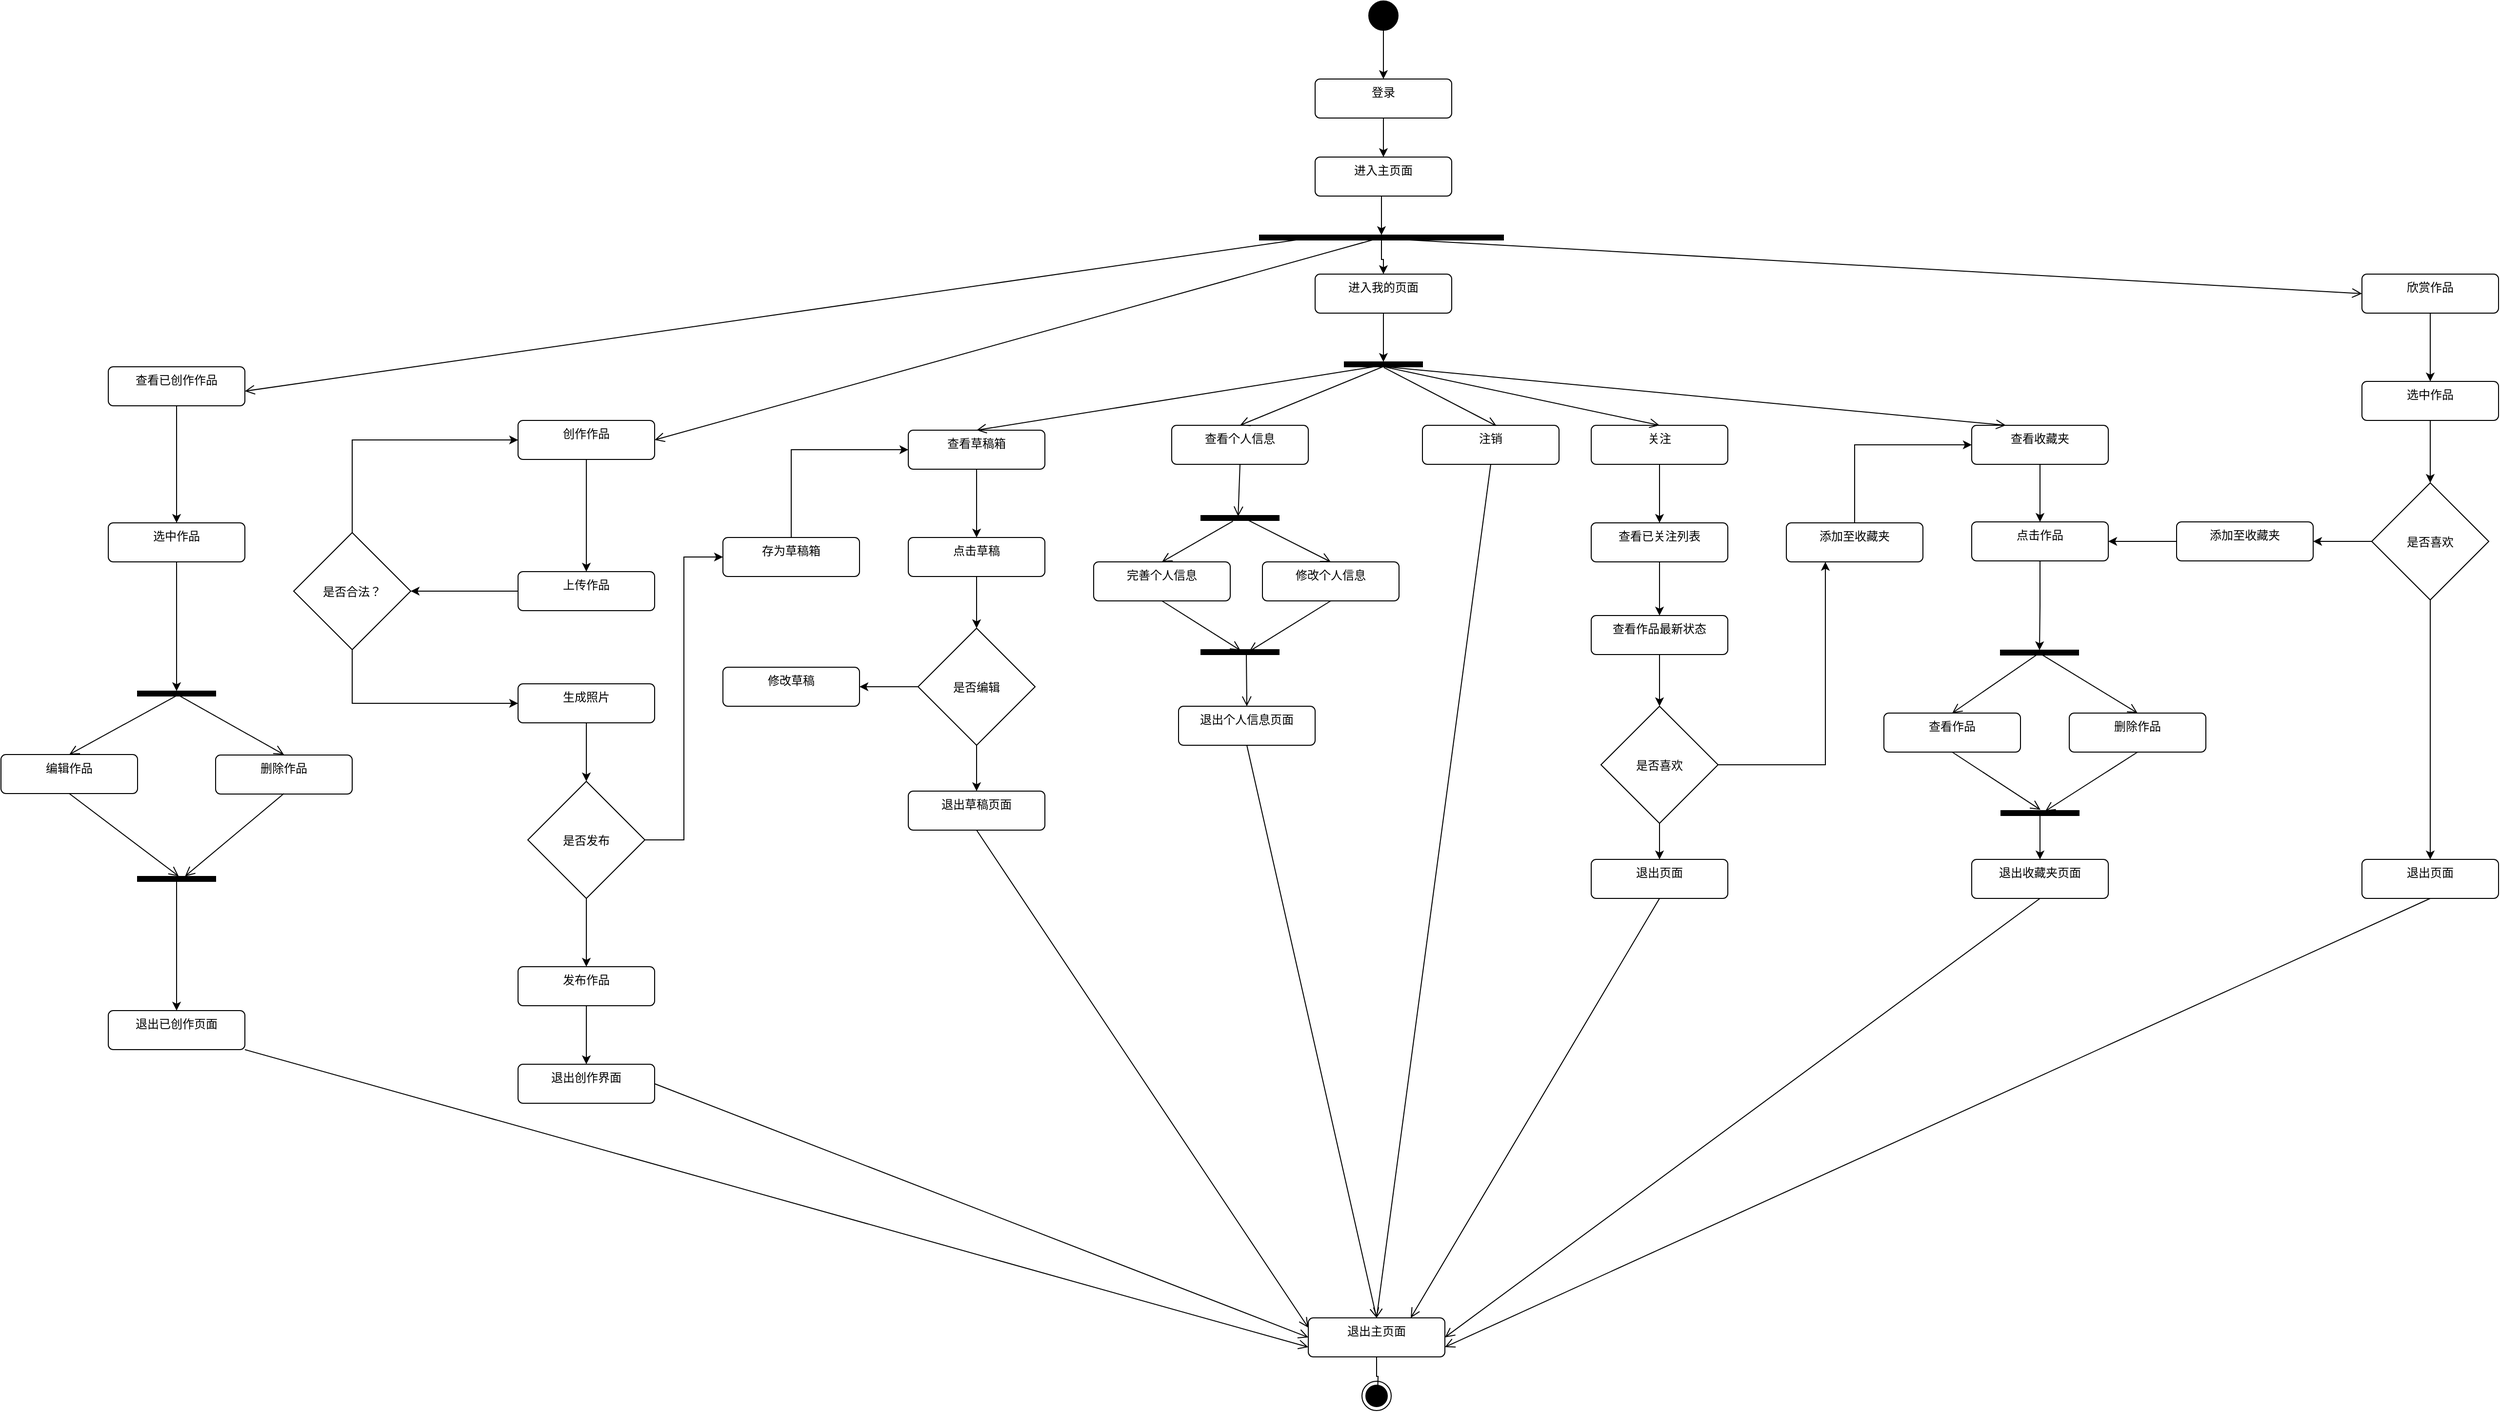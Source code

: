 <mxfile version="21.1.4" type="github">
  <diagram name="第 1 页" id="JWBiJj1DIu_vaAsPzKwp">
    <mxGraphModel dx="4234" dy="1098" grid="1" gridSize="10" guides="1" tooltips="1" connect="1" arrows="1" fold="1" page="1" pageScale="1" pageWidth="1654" pageHeight="1169" math="0" shadow="0">
      <root>
        <mxCell id="0" />
        <mxCell id="1" parent="0" />
        <mxCell id="I7dAF6ZlbTrikf9QyhVA-6" value="" style="edgeStyle=orthogonalEdgeStyle;rounded=0;orthogonalLoop=1;jettySize=auto;html=1;" edge="1" parent="1" source="I7dAF6ZlbTrikf9QyhVA-1" target="I7dAF6ZlbTrikf9QyhVA-5">
          <mxGeometry relative="1" as="geometry" />
        </mxCell>
        <mxCell id="I7dAF6ZlbTrikf9QyhVA-1" value="" style="ellipse;fillColor=strokeColor;html=1;" vertex="1" parent="1">
          <mxGeometry x="812" y="30" width="30" height="30" as="geometry" />
        </mxCell>
        <mxCell id="I7dAF6ZlbTrikf9QyhVA-4" value="" style="edgeStyle=orthogonalEdgeStyle;rounded=0;orthogonalLoop=1;jettySize=auto;html=1;" edge="1" parent="1" source="I7dAF6ZlbTrikf9QyhVA-2">
          <mxGeometry relative="1" as="geometry">
            <mxPoint x="821" y="1460" as="targetPoint" />
          </mxGeometry>
        </mxCell>
        <mxCell id="I7dAF6ZlbTrikf9QyhVA-2" value="退出主页面" style="html=1;align=center;verticalAlign=top;rounded=1;absoluteArcSize=1;arcSize=10;dashed=0;whiteSpace=wrap;" vertex="1" parent="1">
          <mxGeometry x="750" y="1380" width="140" height="40" as="geometry" />
        </mxCell>
        <mxCell id="I7dAF6ZlbTrikf9QyhVA-3" value="" style="ellipse;html=1;shape=endState;fillColor=strokeColor;" vertex="1" parent="1">
          <mxGeometry x="805" y="1445" width="30" height="30" as="geometry" />
        </mxCell>
        <mxCell id="I7dAF6ZlbTrikf9QyhVA-8" value="" style="edgeStyle=orthogonalEdgeStyle;rounded=0;orthogonalLoop=1;jettySize=auto;html=1;" edge="1" parent="1" source="I7dAF6ZlbTrikf9QyhVA-5" target="I7dAF6ZlbTrikf9QyhVA-7">
          <mxGeometry relative="1" as="geometry" />
        </mxCell>
        <mxCell id="I7dAF6ZlbTrikf9QyhVA-5" value="登录" style="html=1;align=center;verticalAlign=top;rounded=1;absoluteArcSize=1;arcSize=10;dashed=0;whiteSpace=wrap;" vertex="1" parent="1">
          <mxGeometry x="757" y="110" width="140" height="40" as="geometry" />
        </mxCell>
        <mxCell id="I7dAF6ZlbTrikf9QyhVA-10" value="" style="edgeStyle=orthogonalEdgeStyle;rounded=0;orthogonalLoop=1;jettySize=auto;html=1;" edge="1" parent="1" source="I7dAF6ZlbTrikf9QyhVA-7" target="I7dAF6ZlbTrikf9QyhVA-9">
          <mxGeometry relative="1" as="geometry">
            <Array as="points">
              <mxPoint x="825" y="240" />
              <mxPoint x="825" y="240" />
            </Array>
          </mxGeometry>
        </mxCell>
        <mxCell id="I7dAF6ZlbTrikf9QyhVA-7" value="进入主页面" style="html=1;align=center;verticalAlign=top;rounded=1;absoluteArcSize=1;arcSize=10;dashed=0;whiteSpace=wrap;" vertex="1" parent="1">
          <mxGeometry x="757" y="190" width="140" height="40" as="geometry" />
        </mxCell>
        <mxCell id="I7dAF6ZlbTrikf9QyhVA-26" value="" style="edgeStyle=orthogonalEdgeStyle;rounded=0;orthogonalLoop=1;jettySize=auto;html=1;" edge="1" parent="1" source="I7dAF6ZlbTrikf9QyhVA-9" target="I7dAF6ZlbTrikf9QyhVA-12">
          <mxGeometry relative="1" as="geometry" />
        </mxCell>
        <mxCell id="I7dAF6ZlbTrikf9QyhVA-9" value="" style="html=1;points=[];perimeter=orthogonalPerimeter;fillColor=strokeColor;direction=south;" vertex="1" parent="1">
          <mxGeometry x="700" y="270" width="250" height="5" as="geometry" />
        </mxCell>
        <mxCell id="I7dAF6ZlbTrikf9QyhVA-109" value="" style="edgeStyle=orthogonalEdgeStyle;rounded=0;orthogonalLoop=1;jettySize=auto;html=1;" edge="1" parent="1" source="I7dAF6ZlbTrikf9QyhVA-11" target="I7dAF6ZlbTrikf9QyhVA-108">
          <mxGeometry relative="1" as="geometry" />
        </mxCell>
        <mxCell id="I7dAF6ZlbTrikf9QyhVA-11" value="创作作品" style="html=1;align=center;verticalAlign=top;rounded=1;absoluteArcSize=1;arcSize=10;dashed=0;whiteSpace=wrap;" vertex="1" parent="1">
          <mxGeometry x="-60" y="460" width="140" height="40" as="geometry" />
        </mxCell>
        <mxCell id="I7dAF6ZlbTrikf9QyhVA-27" value="" style="edgeStyle=orthogonalEdgeStyle;rounded=0;orthogonalLoop=1;jettySize=auto;html=1;" edge="1" parent="1" source="I7dAF6ZlbTrikf9QyhVA-12" target="I7dAF6ZlbTrikf9QyhVA-25">
          <mxGeometry relative="1" as="geometry">
            <Array as="points">
              <mxPoint x="827" y="380" />
              <mxPoint x="827" y="380" />
            </Array>
          </mxGeometry>
        </mxCell>
        <mxCell id="I7dAF6ZlbTrikf9QyhVA-12" value="进入我的页面" style="html=1;align=center;verticalAlign=top;rounded=1;absoluteArcSize=1;arcSize=10;dashed=0;whiteSpace=wrap;" vertex="1" parent="1">
          <mxGeometry x="757" y="310" width="140" height="40" as="geometry" />
        </mxCell>
        <mxCell id="I7dAF6ZlbTrikf9QyhVA-99" value="" style="edgeStyle=orthogonalEdgeStyle;rounded=0;orthogonalLoop=1;jettySize=auto;html=1;" edge="1" parent="1" source="I7dAF6ZlbTrikf9QyhVA-13" target="I7dAF6ZlbTrikf9QyhVA-23">
          <mxGeometry relative="1" as="geometry" />
        </mxCell>
        <mxCell id="I7dAF6ZlbTrikf9QyhVA-13" value="欣赏作品" style="html=1;align=center;verticalAlign=top;rounded=1;absoluteArcSize=1;arcSize=10;dashed=0;whiteSpace=wrap;" vertex="1" parent="1">
          <mxGeometry x="1830" y="310" width="140" height="40" as="geometry" />
        </mxCell>
        <mxCell id="I7dAF6ZlbTrikf9QyhVA-81" value="" style="edgeStyle=orthogonalEdgeStyle;rounded=0;orthogonalLoop=1;jettySize=auto;html=1;" edge="1" parent="1" source="I7dAF6ZlbTrikf9QyhVA-14" target="I7dAF6ZlbTrikf9QyhVA-17">
          <mxGeometry relative="1" as="geometry" />
        </mxCell>
        <mxCell id="I7dAF6ZlbTrikf9QyhVA-14" value="查看已创作作品" style="html=1;align=center;verticalAlign=top;rounded=1;absoluteArcSize=1;arcSize=10;dashed=0;whiteSpace=wrap;" vertex="1" parent="1">
          <mxGeometry x="-480" y="405" width="140" height="40" as="geometry" />
        </mxCell>
        <mxCell id="I7dAF6ZlbTrikf9QyhVA-82" value="" style="edgeStyle=orthogonalEdgeStyle;rounded=0;orthogonalLoop=1;jettySize=auto;html=1;" edge="1" parent="1" source="I7dAF6ZlbTrikf9QyhVA-17" target="I7dAF6ZlbTrikf9QyhVA-18">
          <mxGeometry relative="1" as="geometry" />
        </mxCell>
        <mxCell id="I7dAF6ZlbTrikf9QyhVA-17" value="选中作品" style="html=1;align=center;verticalAlign=top;rounded=1;absoluteArcSize=1;arcSize=10;dashed=0;whiteSpace=wrap;" vertex="1" parent="1">
          <mxGeometry x="-480" y="565" width="140" height="40" as="geometry" />
        </mxCell>
        <mxCell id="I7dAF6ZlbTrikf9QyhVA-18" value="" style="html=1;points=[];perimeter=orthogonalPerimeter;fillColor=strokeColor;direction=south;" vertex="1" parent="1">
          <mxGeometry x="-450" y="737.5" width="80" height="5" as="geometry" />
        </mxCell>
        <mxCell id="I7dAF6ZlbTrikf9QyhVA-19" value="编辑作品" style="html=1;align=center;verticalAlign=top;rounded=1;absoluteArcSize=1;arcSize=10;dashed=0;whiteSpace=wrap;" vertex="1" parent="1">
          <mxGeometry x="-590" y="802.5" width="140" height="40" as="geometry" />
        </mxCell>
        <mxCell id="I7dAF6ZlbTrikf9QyhVA-20" value="删除作品" style="html=1;align=center;verticalAlign=top;rounded=1;absoluteArcSize=1;arcSize=10;dashed=0;whiteSpace=wrap;" vertex="1" parent="1">
          <mxGeometry x="-370" y="803" width="140" height="40" as="geometry" />
        </mxCell>
        <mxCell id="I7dAF6ZlbTrikf9QyhVA-87" value="" style="edgeStyle=orthogonalEdgeStyle;rounded=0;orthogonalLoop=1;jettySize=auto;html=1;" edge="1" parent="1" source="I7dAF6ZlbTrikf9QyhVA-21" target="I7dAF6ZlbTrikf9QyhVA-22">
          <mxGeometry relative="1" as="geometry" />
        </mxCell>
        <mxCell id="I7dAF6ZlbTrikf9QyhVA-21" value="" style="html=1;points=[];perimeter=orthogonalPerimeter;fillColor=strokeColor;direction=south;" vertex="1" parent="1">
          <mxGeometry x="-450" y="927.5" width="80" height="5" as="geometry" />
        </mxCell>
        <mxCell id="I7dAF6ZlbTrikf9QyhVA-22" value="退出已创作页面" style="html=1;align=center;verticalAlign=top;rounded=1;absoluteArcSize=1;arcSize=10;dashed=0;whiteSpace=wrap;" vertex="1" parent="1">
          <mxGeometry x="-480" y="1065" width="140" height="40" as="geometry" />
        </mxCell>
        <mxCell id="I7dAF6ZlbTrikf9QyhVA-100" value="" style="edgeStyle=orthogonalEdgeStyle;rounded=0;orthogonalLoop=1;jettySize=auto;html=1;" edge="1" parent="1" source="I7dAF6ZlbTrikf9QyhVA-23" target="I7dAF6ZlbTrikf9QyhVA-79">
          <mxGeometry relative="1" as="geometry" />
        </mxCell>
        <mxCell id="I7dAF6ZlbTrikf9QyhVA-23" value="选中作品" style="html=1;align=center;verticalAlign=top;rounded=1;absoluteArcSize=1;arcSize=10;dashed=0;whiteSpace=wrap;" vertex="1" parent="1">
          <mxGeometry x="1830" y="420" width="140" height="40" as="geometry" />
        </mxCell>
        <mxCell id="I7dAF6ZlbTrikf9QyhVA-24" value="退出页面" style="html=1;align=center;verticalAlign=top;rounded=1;absoluteArcSize=1;arcSize=10;dashed=0;whiteSpace=wrap;" vertex="1" parent="1">
          <mxGeometry x="1830" y="910" width="140" height="40" as="geometry" />
        </mxCell>
        <mxCell id="I7dAF6ZlbTrikf9QyhVA-25" value="" style="html=1;points=[];perimeter=orthogonalPerimeter;fillColor=strokeColor;direction=south;" vertex="1" parent="1">
          <mxGeometry x="787" y="400" width="80" height="5" as="geometry" />
        </mxCell>
        <mxCell id="I7dAF6ZlbTrikf9QyhVA-40" value="" style="edgeStyle=orthogonalEdgeStyle;rounded=0;orthogonalLoop=1;jettySize=auto;html=1;" edge="1" parent="1" source="I7dAF6ZlbTrikf9QyhVA-28" target="I7dAF6ZlbTrikf9QyhVA-33">
          <mxGeometry relative="1" as="geometry" />
        </mxCell>
        <mxCell id="I7dAF6ZlbTrikf9QyhVA-28" value="查看草稿箱" style="html=1;align=center;verticalAlign=top;rounded=1;absoluteArcSize=1;arcSize=10;dashed=0;whiteSpace=wrap;" vertex="1" parent="1">
          <mxGeometry x="340" y="470" width="140" height="40" as="geometry" />
        </mxCell>
        <mxCell id="I7dAF6ZlbTrikf9QyhVA-29" value="查看个人信息" style="html=1;align=center;verticalAlign=top;rounded=1;absoluteArcSize=1;arcSize=10;dashed=0;whiteSpace=wrap;" vertex="1" parent="1">
          <mxGeometry x="610" y="465" width="140" height="40" as="geometry" />
        </mxCell>
        <mxCell id="I7dAF6ZlbTrikf9QyhVA-30" value="注销" style="html=1;align=center;verticalAlign=top;rounded=1;absoluteArcSize=1;arcSize=10;dashed=0;whiteSpace=wrap;" vertex="1" parent="1">
          <mxGeometry x="867" y="465" width="140" height="40" as="geometry" />
        </mxCell>
        <mxCell id="I7dAF6ZlbTrikf9QyhVA-60" value="" style="edgeStyle=orthogonalEdgeStyle;rounded=0;orthogonalLoop=1;jettySize=auto;html=1;" edge="1" parent="1" source="I7dAF6ZlbTrikf9QyhVA-31" target="I7dAF6ZlbTrikf9QyhVA-55">
          <mxGeometry relative="1" as="geometry" />
        </mxCell>
        <mxCell id="I7dAF6ZlbTrikf9QyhVA-31" value="关注" style="html=1;align=center;verticalAlign=top;rounded=1;absoluteArcSize=1;arcSize=10;dashed=0;whiteSpace=wrap;" vertex="1" parent="1">
          <mxGeometry x="1040" y="465" width="140" height="40" as="geometry" />
        </mxCell>
        <mxCell id="I7dAF6ZlbTrikf9QyhVA-78" value="" style="edgeStyle=orthogonalEdgeStyle;rounded=0;orthogonalLoop=1;jettySize=auto;html=1;" edge="1" parent="1" source="I7dAF6ZlbTrikf9QyhVA-32" target="I7dAF6ZlbTrikf9QyhVA-66">
          <mxGeometry relative="1" as="geometry" />
        </mxCell>
        <mxCell id="I7dAF6ZlbTrikf9QyhVA-32" value="查看收藏夹" style="html=1;align=center;verticalAlign=top;rounded=1;absoluteArcSize=1;arcSize=10;dashed=0;whiteSpace=wrap;" vertex="1" parent="1">
          <mxGeometry x="1430" y="465" width="140" height="40" as="geometry" />
        </mxCell>
        <mxCell id="I7dAF6ZlbTrikf9QyhVA-39" value="" style="edgeStyle=orthogonalEdgeStyle;rounded=0;orthogonalLoop=1;jettySize=auto;html=1;" edge="1" parent="1" source="I7dAF6ZlbTrikf9QyhVA-33" target="I7dAF6ZlbTrikf9QyhVA-34">
          <mxGeometry relative="1" as="geometry" />
        </mxCell>
        <mxCell id="I7dAF6ZlbTrikf9QyhVA-33" value="点击草稿" style="html=1;align=center;verticalAlign=top;rounded=1;absoluteArcSize=1;arcSize=10;dashed=0;whiteSpace=wrap;" vertex="1" parent="1">
          <mxGeometry x="340" y="580" width="140" height="40" as="geometry" />
        </mxCell>
        <mxCell id="I7dAF6ZlbTrikf9QyhVA-37" value="" style="edgeStyle=orthogonalEdgeStyle;rounded=0;orthogonalLoop=1;jettySize=auto;html=1;" edge="1" parent="1" source="I7dAF6ZlbTrikf9QyhVA-34" target="I7dAF6ZlbTrikf9QyhVA-35">
          <mxGeometry relative="1" as="geometry" />
        </mxCell>
        <mxCell id="I7dAF6ZlbTrikf9QyhVA-38" value="" style="edgeStyle=orthogonalEdgeStyle;rounded=0;orthogonalLoop=1;jettySize=auto;html=1;" edge="1" parent="1" source="I7dAF6ZlbTrikf9QyhVA-34" target="I7dAF6ZlbTrikf9QyhVA-36">
          <mxGeometry relative="1" as="geometry" />
        </mxCell>
        <mxCell id="I7dAF6ZlbTrikf9QyhVA-34" value="是否编辑" style="rhombus;aspect=fixed;" vertex="1" parent="1">
          <mxGeometry x="350" y="673" width="120" height="120" as="geometry" />
        </mxCell>
        <mxCell id="I7dAF6ZlbTrikf9QyhVA-35" value="修改草稿" style="html=1;align=center;verticalAlign=top;rounded=1;absoluteArcSize=1;arcSize=10;dashed=0;whiteSpace=wrap;" vertex="1" parent="1">
          <mxGeometry x="150" y="713" width="140" height="40" as="geometry" />
        </mxCell>
        <mxCell id="I7dAF6ZlbTrikf9QyhVA-36" value="退出草稿页面" style="html=1;align=center;verticalAlign=top;rounded=1;absoluteArcSize=1;arcSize=10;dashed=0;whiteSpace=wrap;" vertex="1" parent="1">
          <mxGeometry x="340" y="840" width="140" height="40" as="geometry" />
        </mxCell>
        <mxCell id="I7dAF6ZlbTrikf9QyhVA-41" value="" style="html=1;points=[];perimeter=orthogonalPerimeter;fillColor=strokeColor;direction=south;" vertex="1" parent="1">
          <mxGeometry x="640" y="557.5" width="80" height="5" as="geometry" />
        </mxCell>
        <mxCell id="I7dAF6ZlbTrikf9QyhVA-42" value="完善个人信息" style="html=1;align=center;verticalAlign=top;rounded=1;absoluteArcSize=1;arcSize=10;dashed=0;whiteSpace=wrap;" vertex="1" parent="1">
          <mxGeometry x="530" y="605" width="140" height="40" as="geometry" />
        </mxCell>
        <mxCell id="I7dAF6ZlbTrikf9QyhVA-43" value="修改个人信息" style="html=1;align=center;verticalAlign=top;rounded=1;absoluteArcSize=1;arcSize=10;dashed=0;whiteSpace=wrap;" vertex="1" parent="1">
          <mxGeometry x="703" y="605" width="140" height="40" as="geometry" />
        </mxCell>
        <mxCell id="I7dAF6ZlbTrikf9QyhVA-44" value="" style="html=1;points=[];perimeter=orthogonalPerimeter;fillColor=strokeColor;direction=south;" vertex="1" parent="1">
          <mxGeometry x="640" y="695" width="80" height="5" as="geometry" />
        </mxCell>
        <mxCell id="I7dAF6ZlbTrikf9QyhVA-45" value="退出个人信息页面" style="html=1;align=center;verticalAlign=top;rounded=1;absoluteArcSize=1;arcSize=10;dashed=0;whiteSpace=wrap;" vertex="1" parent="1">
          <mxGeometry x="617" y="753" width="140" height="40" as="geometry" />
        </mxCell>
        <mxCell id="I7dAF6ZlbTrikf9QyhVA-49" value="" style="endArrow=open;startArrow=none;endFill=0;startFill=0;endSize=8;html=1;verticalAlign=bottom;labelBackgroundColor=none;strokeWidth=1;rounded=0;exitX=0.5;exitY=1;exitDx=0;exitDy=0;entryX=0.167;entryY=0.524;entryDx=0;entryDy=0;entryPerimeter=0;" edge="1" parent="1" source="I7dAF6ZlbTrikf9QyhVA-29" target="I7dAF6ZlbTrikf9QyhVA-41">
          <mxGeometry width="160" relative="1" as="geometry">
            <mxPoint x="740" y="530" as="sourcePoint" />
            <mxPoint x="900" y="530" as="targetPoint" />
          </mxGeometry>
        </mxCell>
        <mxCell id="I7dAF6ZlbTrikf9QyhVA-50" value="" style="endArrow=open;startArrow=none;endFill=0;startFill=0;endSize=8;html=1;verticalAlign=bottom;labelBackgroundColor=none;strokeWidth=1;rounded=0;exitX=1.162;exitY=0.591;exitDx=0;exitDy=0;exitPerimeter=0;entryX=0.5;entryY=0;entryDx=0;entryDy=0;" edge="1" parent="1" source="I7dAF6ZlbTrikf9QyhVA-41" target="I7dAF6ZlbTrikf9QyhVA-42">
          <mxGeometry width="160" relative="1" as="geometry">
            <mxPoint x="670" y="580" as="sourcePoint" />
            <mxPoint x="830" y="580" as="targetPoint" />
          </mxGeometry>
        </mxCell>
        <mxCell id="I7dAF6ZlbTrikf9QyhVA-51" value="" style="endArrow=open;startArrow=none;endFill=0;startFill=0;endSize=8;html=1;verticalAlign=bottom;labelBackgroundColor=none;strokeWidth=1;rounded=0;exitX=0.941;exitY=0.398;exitDx=0;exitDy=0;exitPerimeter=0;entryX=0.5;entryY=0;entryDx=0;entryDy=0;" edge="1" parent="1" source="I7dAF6ZlbTrikf9QyhVA-41" target="I7dAF6ZlbTrikf9QyhVA-43">
          <mxGeometry width="160" relative="1" as="geometry">
            <mxPoint x="720" y="580" as="sourcePoint" />
            <mxPoint x="880" y="580" as="targetPoint" />
          </mxGeometry>
        </mxCell>
        <mxCell id="I7dAF6ZlbTrikf9QyhVA-52" value="" style="endArrow=open;startArrow=none;endFill=0;startFill=0;endSize=8;html=1;verticalAlign=bottom;labelBackgroundColor=none;strokeWidth=1;rounded=0;exitX=0.5;exitY=1;exitDx=0;exitDy=0;entryX=0.145;entryY=0.494;entryDx=0;entryDy=0;entryPerimeter=0;" edge="1" parent="1" source="I7dAF6ZlbTrikf9QyhVA-42" target="I7dAF6ZlbTrikf9QyhVA-44">
          <mxGeometry width="160" relative="1" as="geometry">
            <mxPoint x="600" y="670" as="sourcePoint" />
            <mxPoint x="760" y="670" as="targetPoint" />
          </mxGeometry>
        </mxCell>
        <mxCell id="I7dAF6ZlbTrikf9QyhVA-53" value="" style="endArrow=open;startArrow=none;endFill=0;startFill=0;endSize=8;html=1;verticalAlign=bottom;labelBackgroundColor=none;strokeWidth=1;rounded=0;exitX=0.5;exitY=1;exitDx=0;exitDy=0;entryX=0.366;entryY=0.384;entryDx=0;entryDy=0;entryPerimeter=0;" edge="1" parent="1" source="I7dAF6ZlbTrikf9QyhVA-43" target="I7dAF6ZlbTrikf9QyhVA-44">
          <mxGeometry width="160" relative="1" as="geometry">
            <mxPoint x="760" y="670" as="sourcePoint" />
            <mxPoint x="920" y="670" as="targetPoint" />
          </mxGeometry>
        </mxCell>
        <mxCell id="I7dAF6ZlbTrikf9QyhVA-54" value="" style="endArrow=open;startArrow=none;endFill=0;startFill=0;endSize=8;html=1;verticalAlign=bottom;labelBackgroundColor=none;strokeWidth=1;rounded=0;exitX=0.807;exitY=0.419;exitDx=0;exitDy=0;exitPerimeter=0;entryX=0.5;entryY=0;entryDx=0;entryDy=0;" edge="1" parent="1" source="I7dAF6ZlbTrikf9QyhVA-44" target="I7dAF6ZlbTrikf9QyhVA-45">
          <mxGeometry width="160" relative="1" as="geometry">
            <mxPoint x="720" y="720" as="sourcePoint" />
            <mxPoint x="880" y="720" as="targetPoint" />
          </mxGeometry>
        </mxCell>
        <mxCell id="I7dAF6ZlbTrikf9QyhVA-61" value="" style="edgeStyle=orthogonalEdgeStyle;rounded=0;orthogonalLoop=1;jettySize=auto;html=1;" edge="1" parent="1" source="I7dAF6ZlbTrikf9QyhVA-55" target="I7dAF6ZlbTrikf9QyhVA-56">
          <mxGeometry relative="1" as="geometry" />
        </mxCell>
        <mxCell id="I7dAF6ZlbTrikf9QyhVA-55" value="查看已关注列表" style="html=1;align=center;verticalAlign=top;rounded=1;absoluteArcSize=1;arcSize=10;dashed=0;whiteSpace=wrap;" vertex="1" parent="1">
          <mxGeometry x="1040" y="565" width="140" height="40" as="geometry" />
        </mxCell>
        <mxCell id="I7dAF6ZlbTrikf9QyhVA-62" value="" style="edgeStyle=orthogonalEdgeStyle;rounded=0;orthogonalLoop=1;jettySize=auto;html=1;" edge="1" parent="1" source="I7dAF6ZlbTrikf9QyhVA-56" target="I7dAF6ZlbTrikf9QyhVA-57">
          <mxGeometry relative="1" as="geometry" />
        </mxCell>
        <mxCell id="I7dAF6ZlbTrikf9QyhVA-56" value="查看作品最新状态" style="html=1;align=center;verticalAlign=top;rounded=1;absoluteArcSize=1;arcSize=10;dashed=0;whiteSpace=wrap;" vertex="1" parent="1">
          <mxGeometry x="1040" y="660" width="140" height="40" as="geometry" />
        </mxCell>
        <mxCell id="I7dAF6ZlbTrikf9QyhVA-63" value="" style="edgeStyle=orthogonalEdgeStyle;rounded=0;orthogonalLoop=1;jettySize=auto;html=1;" edge="1" parent="1" source="I7dAF6ZlbTrikf9QyhVA-57" target="I7dAF6ZlbTrikf9QyhVA-58">
          <mxGeometry relative="1" as="geometry" />
        </mxCell>
        <mxCell id="I7dAF6ZlbTrikf9QyhVA-64" value="" style="edgeStyle=orthogonalEdgeStyle;rounded=0;orthogonalLoop=1;jettySize=auto;html=1;" edge="1" parent="1" source="I7dAF6ZlbTrikf9QyhVA-57" target="I7dAF6ZlbTrikf9QyhVA-59">
          <mxGeometry relative="1" as="geometry">
            <Array as="points">
              <mxPoint x="1280" y="813" />
            </Array>
          </mxGeometry>
        </mxCell>
        <mxCell id="I7dAF6ZlbTrikf9QyhVA-57" value="是否喜欢" style="rhombus;aspect=fixed;" vertex="1" parent="1">
          <mxGeometry x="1050" y="753" width="120" height="120" as="geometry" />
        </mxCell>
        <mxCell id="I7dAF6ZlbTrikf9QyhVA-58" value="退出页面" style="html=1;align=center;verticalAlign=top;rounded=1;absoluteArcSize=1;arcSize=10;dashed=0;whiteSpace=wrap;" vertex="1" parent="1">
          <mxGeometry x="1040" y="910" width="140" height="40" as="geometry" />
        </mxCell>
        <mxCell id="I7dAF6ZlbTrikf9QyhVA-65" style="edgeStyle=orthogonalEdgeStyle;rounded=0;orthogonalLoop=1;jettySize=auto;html=1;entryX=0;entryY=0.5;entryDx=0;entryDy=0;" edge="1" parent="1" source="I7dAF6ZlbTrikf9QyhVA-59" target="I7dAF6ZlbTrikf9QyhVA-32">
          <mxGeometry relative="1" as="geometry">
            <Array as="points">
              <mxPoint x="1310" y="485" />
            </Array>
          </mxGeometry>
        </mxCell>
        <mxCell id="I7dAF6ZlbTrikf9QyhVA-59" value="添加至收藏夹" style="html=1;align=center;verticalAlign=top;rounded=1;absoluteArcSize=1;arcSize=10;dashed=0;whiteSpace=wrap;" vertex="1" parent="1">
          <mxGeometry x="1240" y="565" width="140" height="40" as="geometry" />
        </mxCell>
        <mxCell id="I7dAF6ZlbTrikf9QyhVA-70" value="" style="edgeStyle=orthogonalEdgeStyle;rounded=0;orthogonalLoop=1;jettySize=auto;html=1;" edge="1" parent="1" source="I7dAF6ZlbTrikf9QyhVA-66" target="I7dAF6ZlbTrikf9QyhVA-67">
          <mxGeometry relative="1" as="geometry" />
        </mxCell>
        <mxCell id="I7dAF6ZlbTrikf9QyhVA-66" value="点击作品" style="html=1;align=center;verticalAlign=top;rounded=1;absoluteArcSize=1;arcSize=10;dashed=0;whiteSpace=wrap;" vertex="1" parent="1">
          <mxGeometry x="1430" y="564" width="140" height="40" as="geometry" />
        </mxCell>
        <mxCell id="I7dAF6ZlbTrikf9QyhVA-67" value="" style="html=1;points=[];perimeter=orthogonalPerimeter;fillColor=strokeColor;direction=south;" vertex="1" parent="1">
          <mxGeometry x="1459.5" y="695.5" width="80" height="5" as="geometry" />
        </mxCell>
        <mxCell id="I7dAF6ZlbTrikf9QyhVA-68" value="查看作品" style="html=1;align=center;verticalAlign=top;rounded=1;absoluteArcSize=1;arcSize=10;dashed=0;whiteSpace=wrap;" vertex="1" parent="1">
          <mxGeometry x="1340" y="760" width="140" height="40" as="geometry" />
        </mxCell>
        <mxCell id="I7dAF6ZlbTrikf9QyhVA-69" value="删除作品" style="html=1;align=center;verticalAlign=top;rounded=1;absoluteArcSize=1;arcSize=10;dashed=0;whiteSpace=wrap;" vertex="1" parent="1">
          <mxGeometry x="1530" y="760" width="140" height="40" as="geometry" />
        </mxCell>
        <mxCell id="I7dAF6ZlbTrikf9QyhVA-71" value="" style="endArrow=open;startArrow=none;endFill=0;startFill=0;endSize=8;html=1;verticalAlign=bottom;labelBackgroundColor=none;strokeWidth=1;rounded=0;entryX=0.5;entryY=0;entryDx=0;entryDy=0;" edge="1" parent="1" target="I7dAF6ZlbTrikf9QyhVA-68">
          <mxGeometry width="160" relative="1" as="geometry">
            <mxPoint x="1500" y="698" as="sourcePoint" />
            <mxPoint x="1620" y="730" as="targetPoint" />
          </mxGeometry>
        </mxCell>
        <mxCell id="I7dAF6ZlbTrikf9QyhVA-72" value="" style="endArrow=open;startArrow=none;endFill=0;startFill=0;endSize=8;html=1;verticalAlign=bottom;labelBackgroundColor=none;strokeWidth=1;rounded=0;entryX=0.5;entryY=0;entryDx=0;entryDy=0;exitX=0.854;exitY=0.476;exitDx=0;exitDy=0;exitPerimeter=0;" edge="1" parent="1" source="I7dAF6ZlbTrikf9QyhVA-67" target="I7dAF6ZlbTrikf9QyhVA-69">
          <mxGeometry width="160" relative="1" as="geometry">
            <mxPoint x="1503" y="703" as="sourcePoint" />
            <mxPoint x="1420" y="770" as="targetPoint" />
          </mxGeometry>
        </mxCell>
        <mxCell id="I7dAF6ZlbTrikf9QyhVA-77" value="" style="edgeStyle=orthogonalEdgeStyle;rounded=0;orthogonalLoop=1;jettySize=auto;html=1;" edge="1" parent="1" source="I7dAF6ZlbTrikf9QyhVA-73" target="I7dAF6ZlbTrikf9QyhVA-76">
          <mxGeometry relative="1" as="geometry" />
        </mxCell>
        <mxCell id="I7dAF6ZlbTrikf9QyhVA-73" value="" style="html=1;points=[];perimeter=orthogonalPerimeter;fillColor=strokeColor;direction=south;" vertex="1" parent="1">
          <mxGeometry x="1460" y="860" width="80" height="5" as="geometry" />
        </mxCell>
        <mxCell id="I7dAF6ZlbTrikf9QyhVA-74" value="" style="endArrow=open;startArrow=none;endFill=0;startFill=0;endSize=8;html=1;verticalAlign=bottom;labelBackgroundColor=none;strokeWidth=1;rounded=0;exitX=0.5;exitY=1;exitDx=0;exitDy=0;entryX=-0.165;entryY=0.494;entryDx=0;entryDy=0;entryPerimeter=0;" edge="1" parent="1" source="I7dAF6ZlbTrikf9QyhVA-68" target="I7dAF6ZlbTrikf9QyhVA-73">
          <mxGeometry width="160" relative="1" as="geometry">
            <mxPoint x="1410" y="830" as="sourcePoint" />
            <mxPoint x="1570" y="830" as="targetPoint" />
          </mxGeometry>
        </mxCell>
        <mxCell id="I7dAF6ZlbTrikf9QyhVA-75" value="" style="endArrow=open;startArrow=none;endFill=0;startFill=0;endSize=8;html=1;verticalAlign=bottom;labelBackgroundColor=none;strokeWidth=1;rounded=0;exitX=0.5;exitY=1;exitDx=0;exitDy=0;entryX=0.113;entryY=0.433;entryDx=0;entryDy=0;entryPerimeter=0;" edge="1" parent="1" source="I7dAF6ZlbTrikf9QyhVA-69" target="I7dAF6ZlbTrikf9QyhVA-73">
          <mxGeometry width="160" relative="1" as="geometry">
            <mxPoint x="1560" y="840" as="sourcePoint" />
            <mxPoint x="1720" y="840" as="targetPoint" />
          </mxGeometry>
        </mxCell>
        <mxCell id="I7dAF6ZlbTrikf9QyhVA-76" value="退出收藏夹页面" style="html=1;align=center;verticalAlign=top;rounded=1;absoluteArcSize=1;arcSize=10;dashed=0;whiteSpace=wrap;" vertex="1" parent="1">
          <mxGeometry x="1430" y="910" width="140" height="40" as="geometry" />
        </mxCell>
        <mxCell id="I7dAF6ZlbTrikf9QyhVA-101" style="edgeStyle=orthogonalEdgeStyle;rounded=0;orthogonalLoop=1;jettySize=auto;html=1;entryX=0.5;entryY=0;entryDx=0;entryDy=0;" edge="1" parent="1" source="I7dAF6ZlbTrikf9QyhVA-79" target="I7dAF6ZlbTrikf9QyhVA-24">
          <mxGeometry relative="1" as="geometry" />
        </mxCell>
        <mxCell id="I7dAF6ZlbTrikf9QyhVA-103" value="" style="edgeStyle=orthogonalEdgeStyle;rounded=0;orthogonalLoop=1;jettySize=auto;html=1;" edge="1" parent="1" source="I7dAF6ZlbTrikf9QyhVA-79" target="I7dAF6ZlbTrikf9QyhVA-102">
          <mxGeometry relative="1" as="geometry" />
        </mxCell>
        <mxCell id="I7dAF6ZlbTrikf9QyhVA-79" value="是否喜欢" style="rhombus;aspect=fixed;" vertex="1" parent="1">
          <mxGeometry x="1840" y="524" width="120" height="120" as="geometry" />
        </mxCell>
        <mxCell id="I7dAF6ZlbTrikf9QyhVA-83" value="" style="endArrow=open;startArrow=none;endFill=0;startFill=0;endSize=8;html=1;verticalAlign=bottom;labelBackgroundColor=none;strokeWidth=1;rounded=0;entryX=0.5;entryY=0;entryDx=0;entryDy=0;exitX=0.832;exitY=0.489;exitDx=0;exitDy=0;exitPerimeter=0;" edge="1" parent="1" source="I7dAF6ZlbTrikf9QyhVA-18" target="I7dAF6ZlbTrikf9QyhVA-19">
          <mxGeometry width="160" relative="1" as="geometry">
            <mxPoint x="-400" y="740.5" as="sourcePoint" />
            <mxPoint x="-280" y="777.5" as="targetPoint" />
          </mxGeometry>
        </mxCell>
        <mxCell id="I7dAF6ZlbTrikf9QyhVA-84" value="" style="endArrow=open;startArrow=none;endFill=0;startFill=0;endSize=8;html=1;verticalAlign=bottom;labelBackgroundColor=none;strokeWidth=1;rounded=0;entryX=0.5;entryY=0;entryDx=0;entryDy=0;exitX=0.924;exitY=0.468;exitDx=0;exitDy=0;exitPerimeter=0;" edge="1" parent="1" source="I7dAF6ZlbTrikf9QyhVA-18">
          <mxGeometry width="160" relative="1" as="geometry">
            <mxPoint x="-399" y="751.5" as="sourcePoint" />
            <mxPoint x="-300" y="802.5" as="targetPoint" />
          </mxGeometry>
        </mxCell>
        <mxCell id="I7dAF6ZlbTrikf9QyhVA-85" value="" style="endArrow=open;startArrow=none;endFill=0;startFill=0;endSize=8;html=1;verticalAlign=bottom;labelBackgroundColor=none;strokeWidth=1;rounded=0;entryX=-0.048;entryY=0.473;entryDx=0;entryDy=0;entryPerimeter=0;exitX=0.5;exitY=1;exitDx=0;exitDy=0;" edge="1" parent="1" source="I7dAF6ZlbTrikf9QyhVA-19" target="I7dAF6ZlbTrikf9QyhVA-21">
          <mxGeometry width="160" relative="1" as="geometry">
            <mxPoint x="-550" y="877.5" as="sourcePoint" />
            <mxPoint x="-390" y="877.5" as="targetPoint" />
          </mxGeometry>
        </mxCell>
        <mxCell id="I7dAF6ZlbTrikf9QyhVA-86" value="" style="endArrow=open;startArrow=none;endFill=0;startFill=0;endSize=8;html=1;verticalAlign=bottom;labelBackgroundColor=none;strokeWidth=1;rounded=0;entryX=-0.033;entryY=0.392;entryDx=0;entryDy=0;entryPerimeter=0;exitX=0.5;exitY=1;exitDx=0;exitDy=0;" edge="1" parent="1" target="I7dAF6ZlbTrikf9QyhVA-21">
          <mxGeometry width="160" relative="1" as="geometry">
            <mxPoint x="-300" y="842.5" as="sourcePoint" />
            <mxPoint x="-270" y="857.5" as="targetPoint" />
          </mxGeometry>
        </mxCell>
        <mxCell id="I7dAF6ZlbTrikf9QyhVA-88" value="" style="endArrow=open;startArrow=none;endFill=0;startFill=0;endSize=8;html=1;verticalAlign=bottom;labelBackgroundColor=none;strokeWidth=1;rounded=0;entryX=0.5;entryY=0;entryDx=0;entryDy=0;exitX=0.5;exitY=1;exitDx=0;exitDy=0;" edge="1" parent="1" source="I7dAF6ZlbTrikf9QyhVA-45" target="I7dAF6ZlbTrikf9QyhVA-2">
          <mxGeometry width="160" relative="1" as="geometry">
            <mxPoint x="740" y="840" as="sourcePoint" />
            <mxPoint x="900" y="840" as="targetPoint" />
          </mxGeometry>
        </mxCell>
        <mxCell id="I7dAF6ZlbTrikf9QyhVA-89" value="" style="endArrow=open;startArrow=none;endFill=0;startFill=0;endSize=8;html=1;verticalAlign=bottom;labelBackgroundColor=none;strokeWidth=1;rounded=0;exitX=0.5;exitY=1;exitDx=0;exitDy=0;entryX=0.5;entryY=0;entryDx=0;entryDy=0;" edge="1" parent="1" source="I7dAF6ZlbTrikf9QyhVA-30" target="I7dAF6ZlbTrikf9QyhVA-2">
          <mxGeometry width="160" relative="1" as="geometry">
            <mxPoint x="930" y="680" as="sourcePoint" />
            <mxPoint x="1090" y="680" as="targetPoint" />
          </mxGeometry>
        </mxCell>
        <mxCell id="I7dAF6ZlbTrikf9QyhVA-90" value="" style="endArrow=open;startArrow=none;endFill=0;startFill=0;endSize=8;html=1;verticalAlign=bottom;labelBackgroundColor=none;strokeWidth=1;rounded=0;entryX=0.5;entryY=0;entryDx=0;entryDy=0;exitX=0.82;exitY=0.555;exitDx=0;exitDy=0;exitPerimeter=0;" edge="1" parent="1" source="I7dAF6ZlbTrikf9QyhVA-25" target="I7dAF6ZlbTrikf9QyhVA-28">
          <mxGeometry width="160" relative="1" as="geometry">
            <mxPoint x="540" y="420" as="sourcePoint" />
            <mxPoint x="700" y="420" as="targetPoint" />
          </mxGeometry>
        </mxCell>
        <mxCell id="I7dAF6ZlbTrikf9QyhVA-92" value="" style="endArrow=open;startArrow=none;endFill=0;startFill=0;endSize=8;html=1;verticalAlign=bottom;labelBackgroundColor=none;strokeWidth=1;rounded=0;exitX=0.98;exitY=0.505;exitDx=0;exitDy=0;exitPerimeter=0;entryX=0.5;entryY=0;entryDx=0;entryDy=0;" edge="1" parent="1" source="I7dAF6ZlbTrikf9QyhVA-25" target="I7dAF6ZlbTrikf9QyhVA-29">
          <mxGeometry width="160" relative="1" as="geometry">
            <mxPoint x="790" y="460" as="sourcePoint" />
            <mxPoint x="950" y="460" as="targetPoint" />
          </mxGeometry>
        </mxCell>
        <mxCell id="I7dAF6ZlbTrikf9QyhVA-93" value="" style="endArrow=open;startArrow=none;endFill=0;startFill=0;endSize=8;html=1;verticalAlign=bottom;labelBackgroundColor=none;strokeWidth=1;rounded=0;exitX=1.14;exitY=0.495;exitDx=0;exitDy=0;exitPerimeter=0;entryX=0.543;entryY=0.017;entryDx=0;entryDy=0;entryPerimeter=0;" edge="1" parent="1" source="I7dAF6ZlbTrikf9QyhVA-25" target="I7dAF6ZlbTrikf9QyhVA-30">
          <mxGeometry width="160" relative="1" as="geometry">
            <mxPoint x="860" y="430" as="sourcePoint" />
            <mxPoint x="1020" y="430" as="targetPoint" />
          </mxGeometry>
        </mxCell>
        <mxCell id="I7dAF6ZlbTrikf9QyhVA-94" value="" style="endArrow=open;startArrow=none;endFill=0;startFill=0;endSize=8;html=1;verticalAlign=bottom;labelBackgroundColor=none;strokeWidth=1;rounded=0;entryX=0.5;entryY=0;entryDx=0;entryDy=0;exitX=1.086;exitY=0.47;exitDx=0;exitDy=0;exitPerimeter=0;" edge="1" parent="1" source="I7dAF6ZlbTrikf9QyhVA-25" target="I7dAF6ZlbTrikf9QyhVA-31">
          <mxGeometry width="160" relative="1" as="geometry">
            <mxPoint x="930" y="410" as="sourcePoint" />
            <mxPoint x="1090" y="410" as="targetPoint" />
          </mxGeometry>
        </mxCell>
        <mxCell id="I7dAF6ZlbTrikf9QyhVA-95" value="" style="endArrow=open;startArrow=none;endFill=0;startFill=0;endSize=8;html=1;verticalAlign=bottom;labelBackgroundColor=none;strokeWidth=1;rounded=0;exitX=0.971;exitY=0.496;exitDx=0;exitDy=0;exitPerimeter=0;entryX=0.25;entryY=0;entryDx=0;entryDy=0;" edge="1" parent="1" source="I7dAF6ZlbTrikf9QyhVA-25" target="I7dAF6ZlbTrikf9QyhVA-32">
          <mxGeometry width="160" relative="1" as="geometry">
            <mxPoint x="970" y="410" as="sourcePoint" />
            <mxPoint x="1130" y="410" as="targetPoint" />
          </mxGeometry>
        </mxCell>
        <mxCell id="I7dAF6ZlbTrikf9QyhVA-96" value="" style="endArrow=open;startArrow=none;endFill=0;startFill=0;endSize=8;html=1;verticalAlign=bottom;labelBackgroundColor=none;strokeWidth=1;rounded=0;exitX=0.5;exitY=1;exitDx=0;exitDy=0;entryX=1;entryY=0.5;entryDx=0;entryDy=0;" edge="1" parent="1" source="I7dAF6ZlbTrikf9QyhVA-76" target="I7dAF6ZlbTrikf9QyhVA-2">
          <mxGeometry width="160" relative="1" as="geometry">
            <mxPoint x="1500" y="1040" as="sourcePoint" />
            <mxPoint x="1660" y="1040" as="targetPoint" />
          </mxGeometry>
        </mxCell>
        <mxCell id="I7dAF6ZlbTrikf9QyhVA-97" value="" style="endArrow=open;startArrow=none;endFill=0;startFill=0;endSize=8;html=1;verticalAlign=bottom;labelBackgroundColor=none;strokeWidth=1;rounded=0;exitX=0.5;exitY=1;exitDx=0;exitDy=0;entryX=0.75;entryY=0;entryDx=0;entryDy=0;" edge="1" parent="1" source="I7dAF6ZlbTrikf9QyhVA-58" target="I7dAF6ZlbTrikf9QyhVA-2">
          <mxGeometry width="160" relative="1" as="geometry">
            <mxPoint x="1130" y="1060" as="sourcePoint" />
            <mxPoint x="1290" y="1060" as="targetPoint" />
          </mxGeometry>
        </mxCell>
        <mxCell id="I7dAF6ZlbTrikf9QyhVA-98" value="" style="endArrow=open;startArrow=none;endFill=0;startFill=0;endSize=8;html=1;verticalAlign=bottom;labelBackgroundColor=none;strokeWidth=1;rounded=0;exitX=0.845;exitY=0.438;exitDx=0;exitDy=0;exitPerimeter=0;entryX=0;entryY=0.5;entryDx=0;entryDy=0;" edge="1" parent="1" source="I7dAF6ZlbTrikf9QyhVA-9" target="I7dAF6ZlbTrikf9QyhVA-13">
          <mxGeometry width="160" relative="1" as="geometry">
            <mxPoint x="1020" y="280" as="sourcePoint" />
            <mxPoint x="1180" y="280" as="targetPoint" />
          </mxGeometry>
        </mxCell>
        <mxCell id="I7dAF6ZlbTrikf9QyhVA-104" value="" style="edgeStyle=orthogonalEdgeStyle;rounded=0;orthogonalLoop=1;jettySize=auto;html=1;" edge="1" parent="1" source="I7dAF6ZlbTrikf9QyhVA-102" target="I7dAF6ZlbTrikf9QyhVA-66">
          <mxGeometry relative="1" as="geometry" />
        </mxCell>
        <mxCell id="I7dAF6ZlbTrikf9QyhVA-102" value="添加至收藏夹" style="html=1;align=center;verticalAlign=top;rounded=1;absoluteArcSize=1;arcSize=10;dashed=0;whiteSpace=wrap;" vertex="1" parent="1">
          <mxGeometry x="1640" y="564" width="140" height="40" as="geometry" />
        </mxCell>
        <mxCell id="I7dAF6ZlbTrikf9QyhVA-105" value="" style="endArrow=open;startArrow=none;endFill=0;startFill=0;endSize=8;html=1;verticalAlign=bottom;labelBackgroundColor=none;strokeWidth=1;rounded=0;exitX=0.5;exitY=1;exitDx=0;exitDy=0;entryX=1;entryY=0.75;entryDx=0;entryDy=0;" edge="1" parent="1" source="I7dAF6ZlbTrikf9QyhVA-24" target="I7dAF6ZlbTrikf9QyhVA-2">
          <mxGeometry width="160" relative="1" as="geometry">
            <mxPoint x="1580" y="1020" as="sourcePoint" />
            <mxPoint x="1740" y="1020" as="targetPoint" />
          </mxGeometry>
        </mxCell>
        <mxCell id="I7dAF6ZlbTrikf9QyhVA-107" value="" style="endArrow=open;startArrow=none;endFill=0;startFill=0;endSize=8;html=1;verticalAlign=bottom;labelBackgroundColor=none;strokeWidth=1;rounded=0;entryX=1;entryY=0.5;entryDx=0;entryDy=0;exitX=1;exitY=0.537;exitDx=0;exitDy=0;exitPerimeter=0;" edge="1" parent="1" source="I7dAF6ZlbTrikf9QyhVA-9" target="I7dAF6ZlbTrikf9QyhVA-11">
          <mxGeometry width="160" relative="1" as="geometry">
            <mxPoint x="320" y="310" as="sourcePoint" />
            <mxPoint x="480" y="310" as="targetPoint" />
          </mxGeometry>
        </mxCell>
        <mxCell id="I7dAF6ZlbTrikf9QyhVA-112" value="" style="edgeStyle=orthogonalEdgeStyle;rounded=0;orthogonalLoop=1;jettySize=auto;html=1;" edge="1" parent="1" source="I7dAF6ZlbTrikf9QyhVA-108">
          <mxGeometry relative="1" as="geometry">
            <mxPoint x="-170" y="635" as="targetPoint" />
          </mxGeometry>
        </mxCell>
        <mxCell id="I7dAF6ZlbTrikf9QyhVA-108" value="上传作品" style="html=1;align=center;verticalAlign=top;rounded=1;absoluteArcSize=1;arcSize=10;dashed=0;whiteSpace=wrap;" vertex="1" parent="1">
          <mxGeometry x="-60" y="615" width="140" height="40" as="geometry" />
        </mxCell>
        <mxCell id="I7dAF6ZlbTrikf9QyhVA-113" style="edgeStyle=orthogonalEdgeStyle;rounded=0;orthogonalLoop=1;jettySize=auto;html=1;entryX=0;entryY=0.5;entryDx=0;entryDy=0;" edge="1" parent="1" target="I7dAF6ZlbTrikf9QyhVA-11">
          <mxGeometry relative="1" as="geometry">
            <mxPoint x="-230.0" y="575.0" as="sourcePoint" />
            <Array as="points">
              <mxPoint x="-230" y="480" />
            </Array>
          </mxGeometry>
        </mxCell>
        <mxCell id="I7dAF6ZlbTrikf9QyhVA-114" style="edgeStyle=orthogonalEdgeStyle;rounded=0;orthogonalLoop=1;jettySize=auto;html=1;entryX=0;entryY=0.5;entryDx=0;entryDy=0;" edge="1" parent="1" target="I7dAF6ZlbTrikf9QyhVA-111">
          <mxGeometry relative="1" as="geometry">
            <mxPoint x="-230.0" y="695.0" as="sourcePoint" />
            <Array as="points">
              <mxPoint x="-230" y="750" />
            </Array>
          </mxGeometry>
        </mxCell>
        <mxCell id="I7dAF6ZlbTrikf9QyhVA-110" value="是否合法？" style="rhombus;aspect=fixed;" vertex="1" parent="1">
          <mxGeometry x="-290" y="575" width="120" height="120" as="geometry" />
        </mxCell>
        <mxCell id="I7dAF6ZlbTrikf9QyhVA-120" value="" style="edgeStyle=orthogonalEdgeStyle;rounded=0;orthogonalLoop=1;jettySize=auto;html=1;" edge="1" parent="1" source="I7dAF6ZlbTrikf9QyhVA-111" target="I7dAF6ZlbTrikf9QyhVA-115">
          <mxGeometry relative="1" as="geometry" />
        </mxCell>
        <mxCell id="I7dAF6ZlbTrikf9QyhVA-111" value="生成照片" style="html=1;align=center;verticalAlign=top;rounded=1;absoluteArcSize=1;arcSize=10;dashed=0;whiteSpace=wrap;" vertex="1" parent="1">
          <mxGeometry x="-60" y="730" width="140" height="40" as="geometry" />
        </mxCell>
        <mxCell id="I7dAF6ZlbTrikf9QyhVA-117" style="edgeStyle=orthogonalEdgeStyle;rounded=0;orthogonalLoop=1;jettySize=auto;html=1;entryX=0;entryY=0.5;entryDx=0;entryDy=0;" edge="1" parent="1" source="I7dAF6ZlbTrikf9QyhVA-115" target="I7dAF6ZlbTrikf9QyhVA-116">
          <mxGeometry relative="1" as="geometry" />
        </mxCell>
        <mxCell id="I7dAF6ZlbTrikf9QyhVA-121" value="" style="edgeStyle=orthogonalEdgeStyle;rounded=0;orthogonalLoop=1;jettySize=auto;html=1;" edge="1" parent="1" source="I7dAF6ZlbTrikf9QyhVA-115" target="I7dAF6ZlbTrikf9QyhVA-119">
          <mxGeometry relative="1" as="geometry" />
        </mxCell>
        <mxCell id="I7dAF6ZlbTrikf9QyhVA-115" value="是否发布" style="rhombus;aspect=fixed;" vertex="1" parent="1">
          <mxGeometry x="-50" y="830" width="120" height="120" as="geometry" />
        </mxCell>
        <mxCell id="I7dAF6ZlbTrikf9QyhVA-118" style="edgeStyle=orthogonalEdgeStyle;rounded=0;orthogonalLoop=1;jettySize=auto;html=1;entryX=0;entryY=0.5;entryDx=0;entryDy=0;" edge="1" parent="1" source="I7dAF6ZlbTrikf9QyhVA-116" target="I7dAF6ZlbTrikf9QyhVA-28">
          <mxGeometry relative="1" as="geometry">
            <Array as="points">
              <mxPoint x="220" y="490" />
            </Array>
          </mxGeometry>
        </mxCell>
        <mxCell id="I7dAF6ZlbTrikf9QyhVA-116" value="存为草稿箱" style="html=1;align=center;verticalAlign=top;rounded=1;absoluteArcSize=1;arcSize=10;dashed=0;whiteSpace=wrap;" vertex="1" parent="1">
          <mxGeometry x="150" y="580" width="140" height="40" as="geometry" />
        </mxCell>
        <mxCell id="I7dAF6ZlbTrikf9QyhVA-123" value="" style="edgeStyle=orthogonalEdgeStyle;rounded=0;orthogonalLoop=1;jettySize=auto;html=1;" edge="1" parent="1" source="I7dAF6ZlbTrikf9QyhVA-119" target="I7dAF6ZlbTrikf9QyhVA-122">
          <mxGeometry relative="1" as="geometry" />
        </mxCell>
        <mxCell id="I7dAF6ZlbTrikf9QyhVA-119" value="发布作品" style="html=1;align=center;verticalAlign=top;rounded=1;absoluteArcSize=1;arcSize=10;dashed=0;whiteSpace=wrap;" vertex="1" parent="1">
          <mxGeometry x="-60" y="1020" width="140" height="40" as="geometry" />
        </mxCell>
        <mxCell id="I7dAF6ZlbTrikf9QyhVA-122" value="退出创作界面" style="html=1;align=center;verticalAlign=top;rounded=1;absoluteArcSize=1;arcSize=10;dashed=0;whiteSpace=wrap;" vertex="1" parent="1">
          <mxGeometry x="-60" y="1120" width="140" height="40" as="geometry" />
        </mxCell>
        <mxCell id="I7dAF6ZlbTrikf9QyhVA-124" value="" style="endArrow=open;startArrow=none;endFill=0;startFill=0;endSize=8;html=1;verticalAlign=bottom;labelBackgroundColor=none;strokeWidth=1;rounded=0;entryX=0;entryY=0.5;entryDx=0;entryDy=0;exitX=1;exitY=0.5;exitDx=0;exitDy=0;" edge="1" parent="1" source="I7dAF6ZlbTrikf9QyhVA-122" target="I7dAF6ZlbTrikf9QyhVA-2">
          <mxGeometry width="160" relative="1" as="geometry">
            <mxPoint x="190" y="1070" as="sourcePoint" />
            <mxPoint x="350" y="1070" as="targetPoint" />
          </mxGeometry>
        </mxCell>
        <mxCell id="I7dAF6ZlbTrikf9QyhVA-125" value="" style="endArrow=open;startArrow=none;endFill=0;startFill=0;endSize=8;html=1;verticalAlign=bottom;labelBackgroundColor=none;strokeWidth=1;rounded=0;exitX=0.34;exitY=0.759;exitDx=0;exitDy=0;exitPerimeter=0;" edge="1" parent="1" source="I7dAF6ZlbTrikf9QyhVA-9">
          <mxGeometry width="160" relative="1" as="geometry">
            <mxPoint x="810" y="280" as="sourcePoint" />
            <mxPoint x="-340" y="430" as="targetPoint" />
          </mxGeometry>
        </mxCell>
        <mxCell id="I7dAF6ZlbTrikf9QyhVA-126" value="" style="endArrow=open;startArrow=none;endFill=0;startFill=0;endSize=8;html=1;verticalAlign=bottom;labelBackgroundColor=none;strokeWidth=1;rounded=0;entryX=0;entryY=0.75;entryDx=0;entryDy=0;exitX=1;exitY=1;exitDx=0;exitDy=0;" edge="1" parent="1" source="I7dAF6ZlbTrikf9QyhVA-22" target="I7dAF6ZlbTrikf9QyhVA-2">
          <mxGeometry width="160" relative="1" as="geometry">
            <mxPoint x="-320" y="1090" as="sourcePoint" />
            <mxPoint x="760" y="1070" as="targetPoint" />
          </mxGeometry>
        </mxCell>
        <mxCell id="I7dAF6ZlbTrikf9QyhVA-127" value="" style="endArrow=open;startArrow=none;endFill=0;startFill=0;endSize=8;html=1;verticalAlign=bottom;labelBackgroundColor=none;strokeWidth=1;rounded=0;entryX=0;entryY=0.25;entryDx=0;entryDy=0;exitX=0.5;exitY=1;exitDx=0;exitDy=0;" edge="1" parent="1" source="I7dAF6ZlbTrikf9QyhVA-36" target="I7dAF6ZlbTrikf9QyhVA-2">
          <mxGeometry width="160" relative="1" as="geometry">
            <mxPoint x="470" y="940" as="sourcePoint" />
            <mxPoint x="630" y="940" as="targetPoint" />
          </mxGeometry>
        </mxCell>
      </root>
    </mxGraphModel>
  </diagram>
</mxfile>

